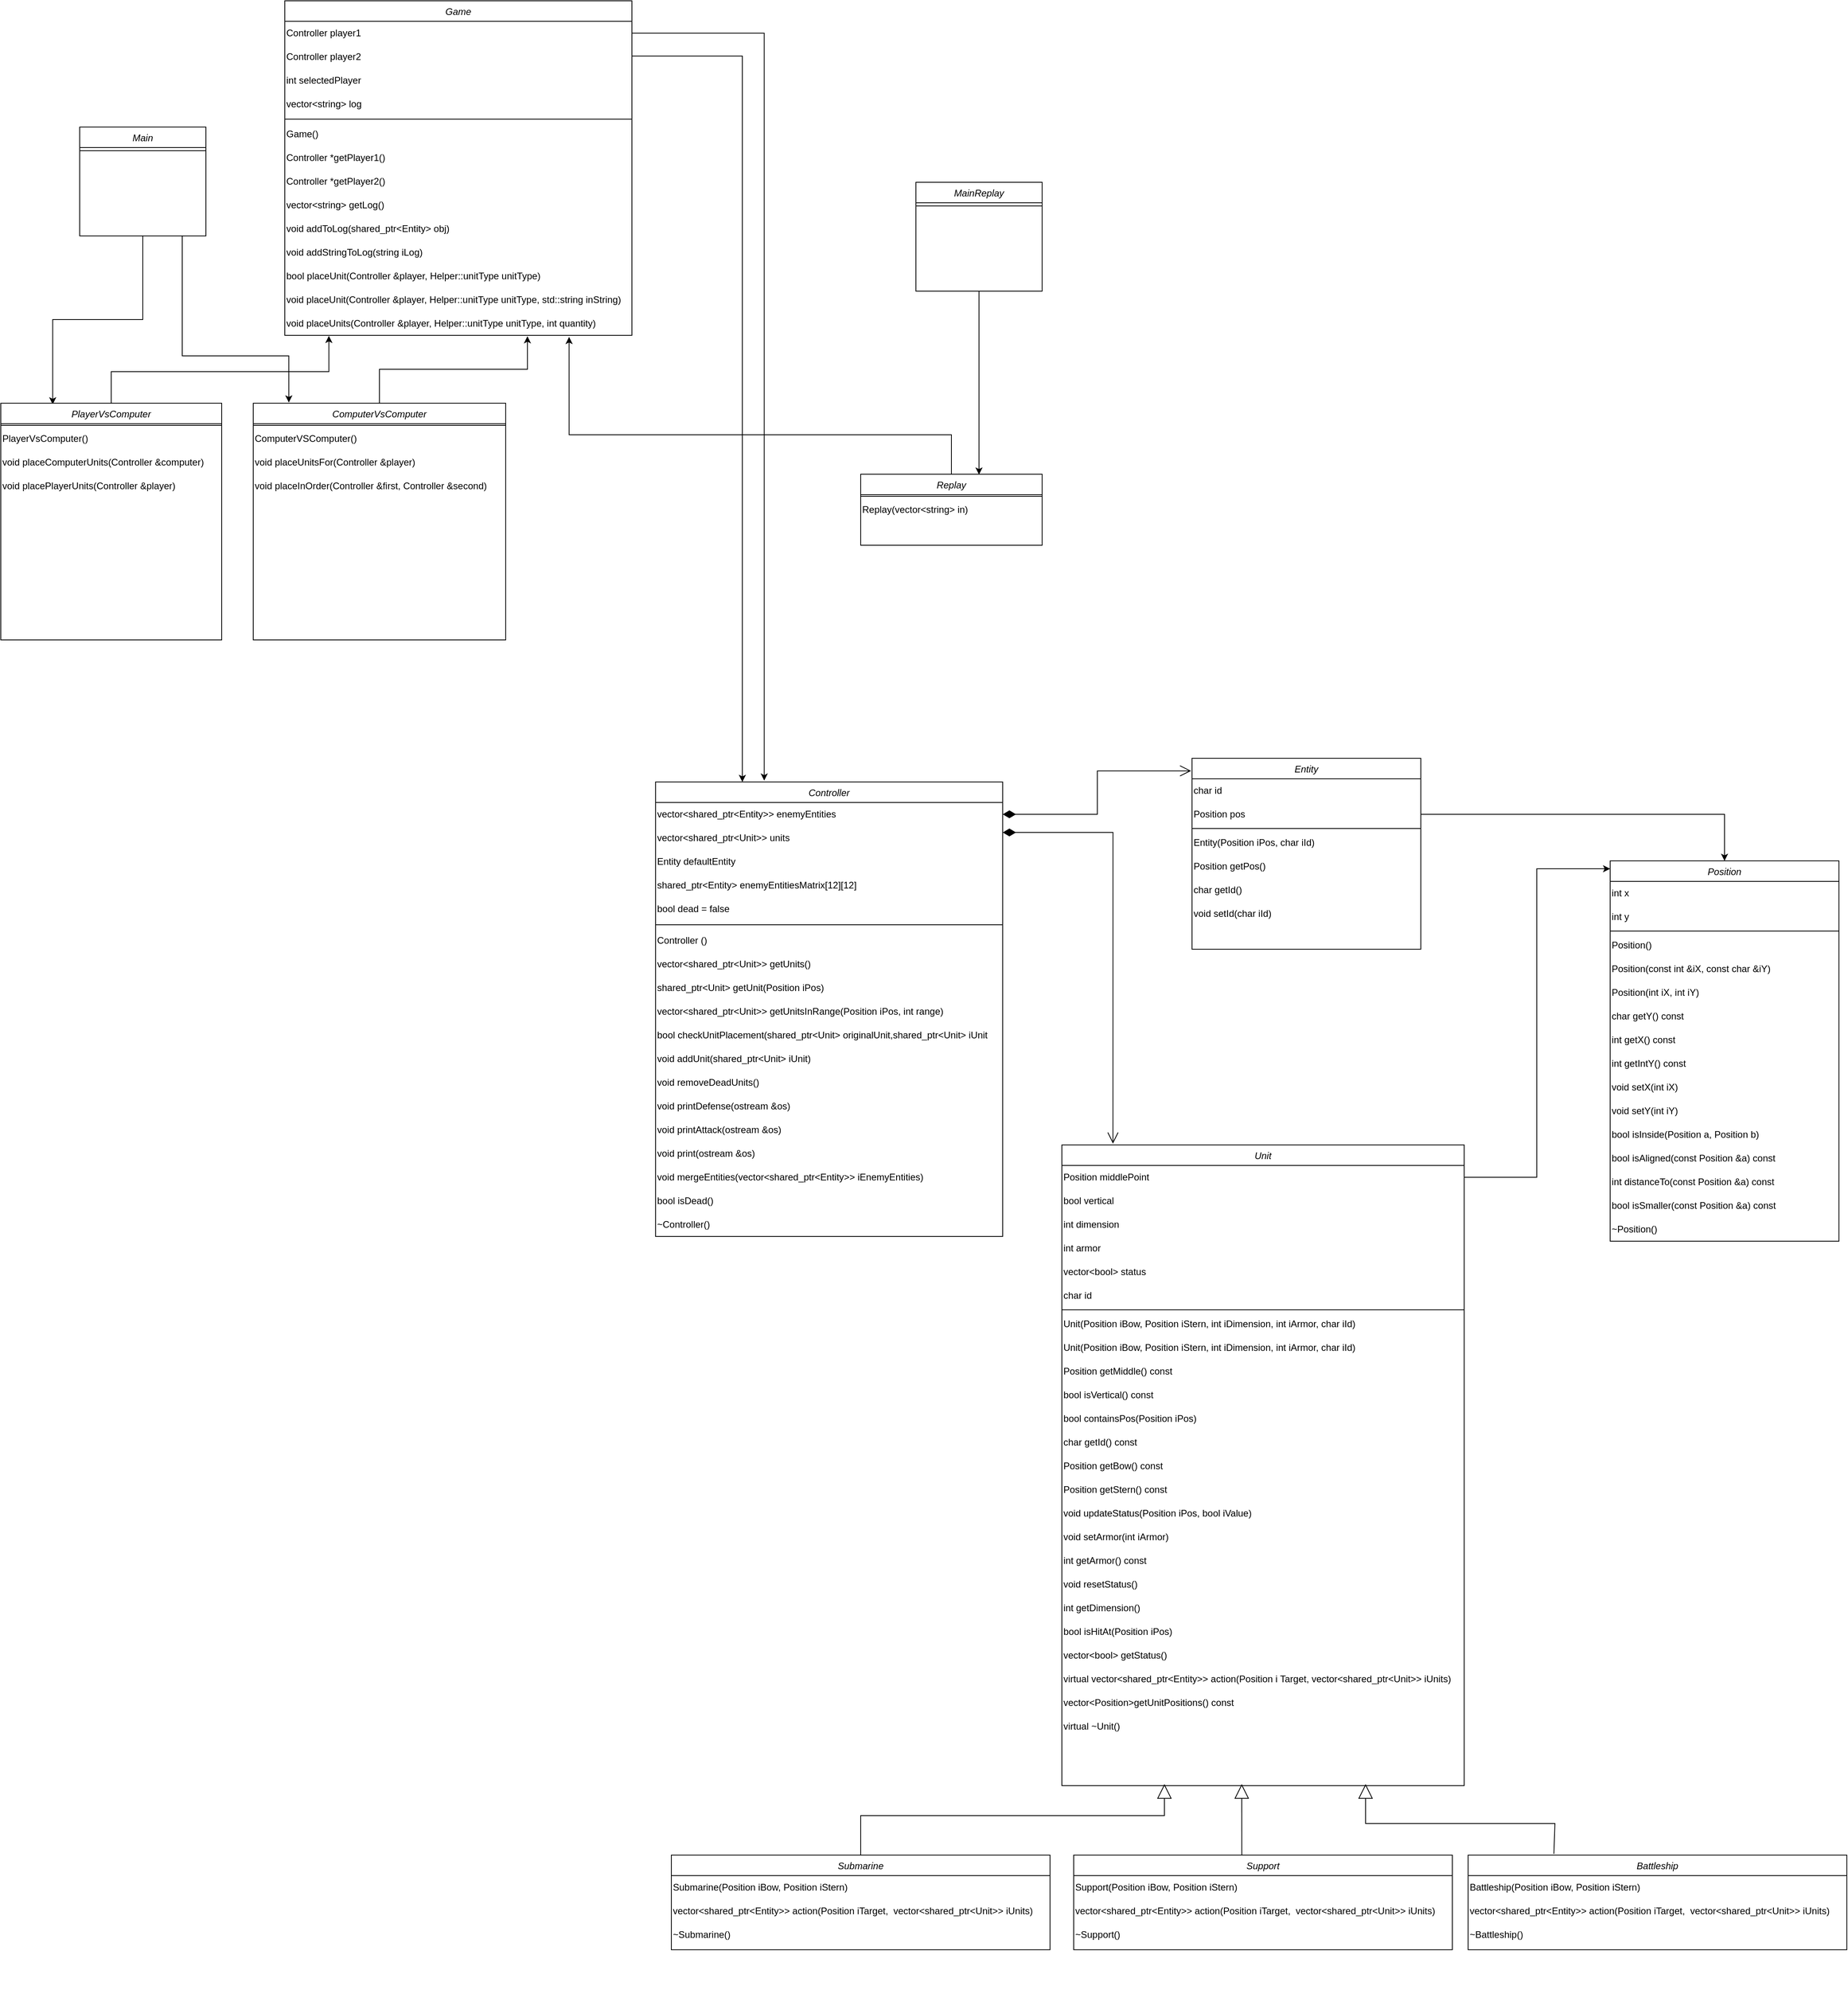 <mxfile version="20.8.5" type="device"><diagram id="C5RBs43oDa-KdzZeNtuy" name="Page-1"><mxGraphModel dx="3505" dy="2038" grid="1" gridSize="10" guides="1" tooltips="1" connect="1" arrows="1" fold="1" page="1" pageScale="1" pageWidth="827" pageHeight="1169" math="0" shadow="0"><root><mxCell id="WIyWlLk6GJQsqaUBKTNV-0"/><mxCell id="WIyWlLk6GJQsqaUBKTNV-1" parent="WIyWlLk6GJQsqaUBKTNV-0"/><mxCell id="z_bq6w_b3zSFb0r0vraA-20" style="edgeStyle=orthogonalEdgeStyle;rounded=0;orthogonalLoop=1;jettySize=auto;html=1;entryX=0.235;entryY=0.005;entryDx=0;entryDy=0;entryPerimeter=0;" edge="1" parent="WIyWlLk6GJQsqaUBKTNV-1" source="zkfFHV4jXpPFQw0GAbJ--0" target="rDjXZkEFEKfx2-Y-VsFt-1"><mxGeometry relative="1" as="geometry"/></mxCell><mxCell id="z_bq6w_b3zSFb0r0vraA-21" style="edgeStyle=orthogonalEdgeStyle;rounded=0;orthogonalLoop=1;jettySize=auto;html=1;entryX=0.141;entryY=-0.003;entryDx=0;entryDy=0;entryPerimeter=0;" edge="1" parent="WIyWlLk6GJQsqaUBKTNV-1" source="zkfFHV4jXpPFQw0GAbJ--0" target="rDjXZkEFEKfx2-Y-VsFt-4"><mxGeometry relative="1" as="geometry"><Array as="points"><mxPoint x="-700" y="60"/><mxPoint x="-565" y="60"/></Array></mxGeometry></mxCell><mxCell id="zkfFHV4jXpPFQw0GAbJ--0" value="Main" style="swimlane;fontStyle=2;align=center;verticalAlign=top;childLayout=stackLayout;horizontal=1;startSize=26;horizontalStack=0;resizeParent=1;resizeLast=0;collapsible=1;marginBottom=0;rounded=0;shadow=0;strokeWidth=1;" parent="WIyWlLk6GJQsqaUBKTNV-1" vertex="1"><mxGeometry x="-830" y="-230" width="160" height="138" as="geometry"><mxRectangle x="230" y="140" width="160" height="26" as="alternateBounds"/></mxGeometry></mxCell><mxCell id="zkfFHV4jXpPFQw0GAbJ--4" value="" style="line;html=1;strokeWidth=1;align=left;verticalAlign=middle;spacingTop=-1;spacingLeft=3;spacingRight=3;rotatable=0;labelPosition=right;points=[];portConstraint=eastwest;" parent="zkfFHV4jXpPFQw0GAbJ--0" vertex="1"><mxGeometry y="26" width="160" height="8" as="geometry"/></mxCell><mxCell id="z_bq6w_b3zSFb0r0vraA-19" style="edgeStyle=orthogonalEdgeStyle;rounded=0;orthogonalLoop=1;jettySize=auto;html=1;entryX=0.127;entryY=1.022;entryDx=0;entryDy=0;entryPerimeter=0;" edge="1" parent="WIyWlLk6GJQsqaUBKTNV-1" source="rDjXZkEFEKfx2-Y-VsFt-1" target="z_bq6w_b3zSFb0r0vraA-14"><mxGeometry relative="1" as="geometry"><Array as="points"><mxPoint x="-790" y="80"/><mxPoint x="-514" y="80"/></Array></mxGeometry></mxCell><mxCell id="rDjXZkEFEKfx2-Y-VsFt-1" value="PlayerVsComputer" style="swimlane;fontStyle=2;align=center;verticalAlign=top;childLayout=stackLayout;horizontal=1;startSize=26;horizontalStack=0;resizeParent=1;resizeLast=0;collapsible=1;marginBottom=0;rounded=0;shadow=0;strokeWidth=1;" parent="WIyWlLk6GJQsqaUBKTNV-1" vertex="1"><mxGeometry x="-930" y="120" width="280" height="300" as="geometry"><mxRectangle x="230" y="140" width="160" height="26" as="alternateBounds"/></mxGeometry></mxCell><mxCell id="rDjXZkEFEKfx2-Y-VsFt-2" value="" style="line;html=1;strokeWidth=1;align=left;verticalAlign=middle;spacingTop=-1;spacingLeft=3;spacingRight=3;rotatable=0;labelPosition=right;points=[];portConstraint=eastwest;" parent="rDjXZkEFEKfx2-Y-VsFt-1" vertex="1"><mxGeometry y="26" width="280" height="4" as="geometry"/></mxCell><mxCell id="TVX4Oz9y-UDK_gbs2O9g-29" value="PlayerVsComputer()" style="text;html=1;align=left;verticalAlign=middle;resizable=0;points=[];autosize=1;strokeColor=none;fillColor=none;" parent="rDjXZkEFEKfx2-Y-VsFt-1" vertex="1"><mxGeometry y="30" width="280" height="30" as="geometry"/></mxCell><mxCell id="z_bq6w_b3zSFb0r0vraA-15" value="void placeComputerUnits(Controller &amp;amp;computer)" style="text;html=1;align=left;verticalAlign=middle;resizable=0;points=[];autosize=1;strokeColor=none;fillColor=none;" vertex="1" parent="rDjXZkEFEKfx2-Y-VsFt-1"><mxGeometry y="60" width="280" height="30" as="geometry"/></mxCell><mxCell id="z_bq6w_b3zSFb0r0vraA-16" value=" void placePlayerUnits(Controller &amp;amp;player)" style="text;html=1;align=left;verticalAlign=middle;resizable=0;points=[];autosize=1;strokeColor=none;fillColor=none;" vertex="1" parent="rDjXZkEFEKfx2-Y-VsFt-1"><mxGeometry y="90" width="280" height="30" as="geometry"/></mxCell><mxCell id="z_bq6w_b3zSFb0r0vraA-18" style="edgeStyle=orthogonalEdgeStyle;rounded=0;orthogonalLoop=1;jettySize=auto;html=1;entryX=0.699;entryY=1.037;entryDx=0;entryDy=0;entryPerimeter=0;" edge="1" parent="WIyWlLk6GJQsqaUBKTNV-1" source="rDjXZkEFEKfx2-Y-VsFt-4" target="z_bq6w_b3zSFb0r0vraA-14"><mxGeometry relative="1" as="geometry"/></mxCell><mxCell id="rDjXZkEFEKfx2-Y-VsFt-4" value="ComputerVsComputer" style="swimlane;fontStyle=2;align=center;verticalAlign=top;childLayout=stackLayout;horizontal=1;startSize=26;horizontalStack=0;resizeParent=1;resizeLast=0;collapsible=1;marginBottom=0;rounded=0;shadow=0;strokeWidth=1;" parent="WIyWlLk6GJQsqaUBKTNV-1" vertex="1"><mxGeometry x="-610" y="120" width="320" height="300" as="geometry"><mxRectangle x="230" y="140" width="160" height="26" as="alternateBounds"/></mxGeometry></mxCell><mxCell id="rDjXZkEFEKfx2-Y-VsFt-6" value="" style="line;html=1;strokeWidth=1;align=left;verticalAlign=middle;spacingTop=-1;spacingLeft=3;spacingRight=3;rotatable=0;labelPosition=right;points=[];portConstraint=eastwest;" parent="rDjXZkEFEKfx2-Y-VsFt-4" vertex="1"><mxGeometry y="26" width="320" height="4" as="geometry"/></mxCell><mxCell id="TVX4Oz9y-UDK_gbs2O9g-37" value="ComputerVSComputer()" style="text;html=1;align=left;verticalAlign=middle;resizable=0;points=[];autosize=1;strokeColor=none;fillColor=none;" parent="rDjXZkEFEKfx2-Y-VsFt-4" vertex="1"><mxGeometry y="30" width="320" height="30" as="geometry"/></mxCell><mxCell id="TVX4Oz9y-UDK_gbs2O9g-41" value="void placeUnitsFor(Controller &amp;amp;player)" style="text;html=1;align=left;verticalAlign=middle;resizable=0;points=[];autosize=1;strokeColor=none;fillColor=none;" parent="rDjXZkEFEKfx2-Y-VsFt-4" vertex="1"><mxGeometry y="60" width="320" height="30" as="geometry"/></mxCell><mxCell id="TVX4Oz9y-UDK_gbs2O9g-42" value="void placeInOrder(Controller &amp;amp;first, Controller &amp;amp;second)" style="text;html=1;align=left;verticalAlign=middle;resizable=0;points=[];autosize=1;strokeColor=none;fillColor=none;" parent="rDjXZkEFEKfx2-Y-VsFt-4" vertex="1"><mxGeometry y="90" width="320" height="30" as="geometry"/></mxCell><mxCell id="rDjXZkEFEKfx2-Y-VsFt-8" value="Controller" style="swimlane;fontStyle=2;align=center;verticalAlign=top;childLayout=stackLayout;horizontal=1;startSize=26;horizontalStack=0;resizeParent=1;resizeLast=0;collapsible=1;marginBottom=0;rounded=0;shadow=0;strokeWidth=1;" parent="WIyWlLk6GJQsqaUBKTNV-1" vertex="1"><mxGeometry x="-100" y="600" width="440" height="576" as="geometry"><mxRectangle x="230" y="140" width="160" height="26" as="alternateBounds"/></mxGeometry></mxCell><mxCell id="rDjXZkEFEKfx2-Y-VsFt-9" value="vector&amp;lt;shared_ptr&amp;lt;Entity&amp;gt;&amp;gt; enemyEntities" style="text;html=1;align=left;verticalAlign=middle;resizable=0;points=[];autosize=1;strokeColor=none;fillColor=none;" parent="rDjXZkEFEKfx2-Y-VsFt-8" vertex="1"><mxGeometry y="26" width="440" height="30" as="geometry"/></mxCell><mxCell id="rDjXZkEFEKfx2-Y-VsFt-13" value="vector&amp;lt;shared_ptr&amp;lt;Unit&amp;gt;&amp;gt; units " style="text;html=1;align=left;verticalAlign=middle;resizable=0;points=[];autosize=1;strokeColor=none;fillColor=none;" parent="rDjXZkEFEKfx2-Y-VsFt-8" vertex="1"><mxGeometry y="56" width="440" height="30" as="geometry"/></mxCell><mxCell id="TVX4Oz9y-UDK_gbs2O9g-12" value="Entity defaultEntity" style="text;html=1;align=left;verticalAlign=middle;resizable=0;points=[];autosize=1;strokeColor=none;fillColor=none;" parent="rDjXZkEFEKfx2-Y-VsFt-8" vertex="1"><mxGeometry y="86" width="440" height="30" as="geometry"/></mxCell><mxCell id="TVX4Oz9y-UDK_gbs2O9g-13" value="shared_ptr&amp;lt;Entity&amp;gt; enemyEntitiesMatrix[12][12]" style="text;html=1;align=left;verticalAlign=middle;resizable=0;points=[];autosize=1;strokeColor=none;fillColor=none;" parent="rDjXZkEFEKfx2-Y-VsFt-8" vertex="1"><mxGeometry y="116" width="440" height="30" as="geometry"/></mxCell><mxCell id="TVX4Oz9y-UDK_gbs2O9g-14" value="bool dead = false" style="text;html=1;align=left;verticalAlign=middle;resizable=0;points=[];autosize=1;strokeColor=none;fillColor=none;" parent="rDjXZkEFEKfx2-Y-VsFt-8" vertex="1"><mxGeometry y="146" width="440" height="30" as="geometry"/></mxCell><mxCell id="rDjXZkEFEKfx2-Y-VsFt-10" value="" style="line;html=1;strokeWidth=1;align=left;verticalAlign=middle;spacingTop=-1;spacingLeft=3;spacingRight=3;rotatable=0;labelPosition=right;points=[];portConstraint=eastwest;" parent="rDjXZkEFEKfx2-Y-VsFt-8" vertex="1"><mxGeometry y="176" width="440" height="10" as="geometry"/></mxCell><mxCell id="rDjXZkEFEKfx2-Y-VsFt-26" value="Controller ()" style="text;html=1;align=left;verticalAlign=middle;resizable=0;points=[];autosize=1;strokeColor=none;fillColor=none;" parent="rDjXZkEFEKfx2-Y-VsFt-8" vertex="1"><mxGeometry y="186" width="440" height="30" as="geometry"/></mxCell><mxCell id="rDjXZkEFEKfx2-Y-VsFt-28" value="vector&amp;lt;shared_ptr&amp;lt;Unit&amp;gt;&amp;gt; getUnits()" style="text;html=1;align=left;verticalAlign=middle;resizable=0;points=[];autosize=1;strokeColor=none;fillColor=none;" parent="rDjXZkEFEKfx2-Y-VsFt-8" vertex="1"><mxGeometry y="216" width="440" height="30" as="geometry"/></mxCell><mxCell id="rDjXZkEFEKfx2-Y-VsFt-29" value="shared_ptr&amp;lt;Unit&amp;gt; getUnit(Position iPos)" style="text;html=1;align=left;verticalAlign=middle;resizable=0;points=[];autosize=1;strokeColor=none;fillColor=none;" parent="rDjXZkEFEKfx2-Y-VsFt-8" vertex="1"><mxGeometry y="246" width="440" height="30" as="geometry"/></mxCell><mxCell id="rDjXZkEFEKfx2-Y-VsFt-30" value="vector&amp;lt;shared_ptr&amp;lt;Unit&amp;gt;&amp;gt; getUnitsInRange(Position iPos, int range)" style="text;html=1;align=left;verticalAlign=middle;resizable=0;points=[];autosize=1;strokeColor=none;fillColor=none;" parent="rDjXZkEFEKfx2-Y-VsFt-8" vertex="1"><mxGeometry y="276" width="440" height="30" as="geometry"/></mxCell><mxCell id="TVX4Oz9y-UDK_gbs2O9g-15" value="bool checkUnitPlacement(shared_ptr&amp;lt;Unit&amp;gt; originalUnit,shared_ptr&amp;lt;Unit&amp;gt; iUnit" style="text;html=1;align=left;verticalAlign=middle;resizable=0;points=[];autosize=1;strokeColor=none;fillColor=none;" parent="rDjXZkEFEKfx2-Y-VsFt-8" vertex="1"><mxGeometry y="306" width="440" height="30" as="geometry"/></mxCell><mxCell id="rDjXZkEFEKfx2-Y-VsFt-31" value="void addUnit(shared_ptr&amp;lt;Unit&amp;gt; iUnit)" style="text;html=1;align=left;verticalAlign=middle;resizable=0;points=[];autosize=1;strokeColor=none;fillColor=none;" parent="rDjXZkEFEKfx2-Y-VsFt-8" vertex="1"><mxGeometry y="336" width="440" height="30" as="geometry"/></mxCell><mxCell id="rDjXZkEFEKfx2-Y-VsFt-27" value="void removeDeadUnits()" style="text;html=1;align=left;verticalAlign=middle;resizable=0;points=[];autosize=1;strokeColor=none;fillColor=none;" parent="rDjXZkEFEKfx2-Y-VsFt-8" vertex="1"><mxGeometry y="366" width="440" height="30" as="geometry"/></mxCell><mxCell id="TVX4Oz9y-UDK_gbs2O9g-17" value="void printDefense(ostream &amp;amp;os)" style="text;html=1;align=left;verticalAlign=middle;resizable=0;points=[];autosize=1;strokeColor=none;fillColor=none;" parent="rDjXZkEFEKfx2-Y-VsFt-8" vertex="1"><mxGeometry y="396" width="440" height="30" as="geometry"/></mxCell><mxCell id="TVX4Oz9y-UDK_gbs2O9g-18" value="void printAttack(ostream &amp;amp;os)" style="text;html=1;align=left;verticalAlign=middle;resizable=0;points=[];autosize=1;strokeColor=none;fillColor=none;" parent="rDjXZkEFEKfx2-Y-VsFt-8" vertex="1"><mxGeometry y="426" width="440" height="30" as="geometry"/></mxCell><mxCell id="TVX4Oz9y-UDK_gbs2O9g-19" value="&lt;div&gt;void print(ostream &amp;amp;os)&lt;/div&gt;" style="text;html=1;align=left;verticalAlign=middle;resizable=0;points=[];autosize=1;strokeColor=none;fillColor=none;" parent="rDjXZkEFEKfx2-Y-VsFt-8" vertex="1"><mxGeometry y="456" width="440" height="30" as="geometry"/></mxCell><mxCell id="TVX4Oz9y-UDK_gbs2O9g-20" value="void mergeEntities(vector&amp;lt;shared_ptr&amp;lt;Entity&amp;gt;&amp;gt; iEnemyEntities)" style="text;html=1;align=left;verticalAlign=middle;resizable=0;points=[];autosize=1;strokeColor=none;fillColor=none;" parent="rDjXZkEFEKfx2-Y-VsFt-8" vertex="1"><mxGeometry y="486" width="440" height="30" as="geometry"/></mxCell><mxCell id="TVX4Oz9y-UDK_gbs2O9g-21" value="bool isDead()" style="text;html=1;align=left;verticalAlign=middle;resizable=0;points=[];autosize=1;strokeColor=none;fillColor=none;" parent="rDjXZkEFEKfx2-Y-VsFt-8" vertex="1"><mxGeometry y="516" width="440" height="30" as="geometry"/></mxCell><mxCell id="jELDrDaK_iB4MSTsJvX1-37" value="&lt;div align=&quot;left&quot;&gt;~Controller()&lt;/div&gt;" style="text;html=1;align=left;verticalAlign=middle;resizable=0;points=[];autosize=1;strokeColor=none;fillColor=none;" parent="rDjXZkEFEKfx2-Y-VsFt-8" vertex="1"><mxGeometry y="546" width="440" height="30" as="geometry"/></mxCell><mxCell id="rDjXZkEFEKfx2-Y-VsFt-33" value="Unit" style="swimlane;fontStyle=2;align=center;verticalAlign=top;childLayout=stackLayout;horizontal=1;startSize=26;horizontalStack=0;resizeParent=1;resizeLast=0;collapsible=1;marginBottom=0;rounded=0;shadow=0;strokeWidth=1;" parent="WIyWlLk6GJQsqaUBKTNV-1" vertex="1"><mxGeometry x="415" y="1060" width="510" height="812" as="geometry"><mxRectangle x="230" y="140" width="160" height="26" as="alternateBounds"/></mxGeometry></mxCell><mxCell id="rDjXZkEFEKfx2-Y-VsFt-34" value="Position middlePoint" style="text;html=1;align=left;verticalAlign=middle;resizable=0;points=[];autosize=1;strokeColor=none;fillColor=none;" parent="rDjXZkEFEKfx2-Y-VsFt-33" vertex="1"><mxGeometry y="26" width="510" height="30" as="geometry"/></mxCell><mxCell id="rDjXZkEFEKfx2-Y-VsFt-35" value="bool vertical" style="text;html=1;align=left;verticalAlign=middle;resizable=0;points=[];autosize=1;strokeColor=none;fillColor=none;" parent="rDjXZkEFEKfx2-Y-VsFt-33" vertex="1"><mxGeometry y="56" width="510" height="30" as="geometry"/></mxCell><mxCell id="rDjXZkEFEKfx2-Y-VsFt-36" value="int dimension" style="text;html=1;align=left;verticalAlign=middle;resizable=0;points=[];autosize=1;strokeColor=none;fillColor=none;" parent="rDjXZkEFEKfx2-Y-VsFt-33" vertex="1"><mxGeometry y="86" width="510" height="30" as="geometry"/></mxCell><mxCell id="rDjXZkEFEKfx2-Y-VsFt-44" value="int armor" style="text;html=1;align=left;verticalAlign=middle;resizable=0;points=[];autosize=1;strokeColor=none;fillColor=none;" parent="rDjXZkEFEKfx2-Y-VsFt-33" vertex="1"><mxGeometry y="116" width="510" height="30" as="geometry"/></mxCell><mxCell id="rDjXZkEFEKfx2-Y-VsFt-45" value="vector&amp;lt;bool&amp;gt; status" style="text;html=1;align=left;verticalAlign=middle;resizable=0;points=[];autosize=1;strokeColor=none;fillColor=none;" parent="rDjXZkEFEKfx2-Y-VsFt-33" vertex="1"><mxGeometry y="146" width="510" height="30" as="geometry"/></mxCell><mxCell id="rDjXZkEFEKfx2-Y-VsFt-46" value="char id" style="text;html=1;align=left;verticalAlign=middle;resizable=0;points=[];autosize=1;strokeColor=none;fillColor=none;" parent="rDjXZkEFEKfx2-Y-VsFt-33" vertex="1"><mxGeometry y="176" width="510" height="30" as="geometry"/></mxCell><mxCell id="rDjXZkEFEKfx2-Y-VsFt-37" value="" style="line;html=1;strokeWidth=1;align=left;verticalAlign=middle;spacingTop=-1;spacingLeft=3;spacingRight=3;rotatable=0;labelPosition=right;points=[];portConstraint=eastwest;" parent="rDjXZkEFEKfx2-Y-VsFt-33" vertex="1"><mxGeometry y="206" width="510" height="6" as="geometry"/></mxCell><mxCell id="rDjXZkEFEKfx2-Y-VsFt-38" value="Unit(Position iBow, Position iStern, int iDimension, int iArmor, char iId)" style="text;html=1;align=left;verticalAlign=middle;resizable=0;points=[];autosize=1;strokeColor=none;fillColor=none;" parent="rDjXZkEFEKfx2-Y-VsFt-33" vertex="1"><mxGeometry y="212" width="510" height="30" as="geometry"/></mxCell><mxCell id="TVX4Oz9y-UDK_gbs2O9g-0" value="Unit(Position iBow, Position iStern, int iDimension, int iArmor, char iId)" style="text;html=1;align=left;verticalAlign=middle;resizable=0;points=[];autosize=1;strokeColor=none;fillColor=none;" parent="rDjXZkEFEKfx2-Y-VsFt-33" vertex="1"><mxGeometry y="242" width="510" height="30" as="geometry"/></mxCell><mxCell id="rDjXZkEFEKfx2-Y-VsFt-39" value="Position getMiddle() const" style="text;html=1;align=left;verticalAlign=middle;resizable=0;points=[];autosize=1;strokeColor=none;fillColor=none;" parent="rDjXZkEFEKfx2-Y-VsFt-33" vertex="1"><mxGeometry y="272" width="510" height="30" as="geometry"/></mxCell><mxCell id="rDjXZkEFEKfx2-Y-VsFt-43" value="&lt;div&gt;bool isVertical() const&lt;/div&gt;" style="text;html=1;align=left;verticalAlign=middle;resizable=0;points=[];autosize=1;strokeColor=none;fillColor=none;" parent="rDjXZkEFEKfx2-Y-VsFt-33" vertex="1"><mxGeometry y="302" width="510" height="30" as="geometry"/></mxCell><mxCell id="TVX4Oz9y-UDK_gbs2O9g-1" value="bool containsPos(Position iPos)" style="text;html=1;align=left;verticalAlign=middle;resizable=0;points=[];autosize=1;strokeColor=none;fillColor=none;" parent="rDjXZkEFEKfx2-Y-VsFt-33" vertex="1"><mxGeometry y="332" width="510" height="30" as="geometry"/></mxCell><mxCell id="rDjXZkEFEKfx2-Y-VsFt-41" value="&lt;div&gt;char getId() const&lt;/div&gt;" style="text;html=1;align=left;verticalAlign=middle;resizable=0;points=[];autosize=1;strokeColor=none;fillColor=none;" parent="rDjXZkEFEKfx2-Y-VsFt-33" vertex="1"><mxGeometry y="362" width="510" height="30" as="geometry"/></mxCell><mxCell id="jELDrDaK_iB4MSTsJvX1-11" value="Position getBow() const" style="text;html=1;align=left;verticalAlign=middle;resizable=0;points=[];autosize=1;strokeColor=none;fillColor=none;" parent="rDjXZkEFEKfx2-Y-VsFt-33" vertex="1"><mxGeometry y="392" width="510" height="30" as="geometry"/></mxCell><mxCell id="jELDrDaK_iB4MSTsJvX1-12" value="&lt;div align=&quot;left&quot;&gt;Position getStern() const&lt;br&gt;&lt;/div&gt;" style="text;html=1;align=left;verticalAlign=middle;resizable=0;points=[];autosize=1;strokeColor=none;fillColor=none;" parent="rDjXZkEFEKfx2-Y-VsFt-33" vertex="1"><mxGeometry y="422" width="510" height="30" as="geometry"/></mxCell><mxCell id="jELDrDaK_iB4MSTsJvX1-13" value="&lt;div align=&quot;left&quot;&gt;void updateStatus(Position iPos, bool iValue)&lt;/div&gt;" style="text;html=1;align=left;verticalAlign=middle;resizable=0;points=[];autosize=1;strokeColor=none;fillColor=none;" parent="rDjXZkEFEKfx2-Y-VsFt-33" vertex="1"><mxGeometry y="452" width="510" height="30" as="geometry"/></mxCell><mxCell id="jELDrDaK_iB4MSTsJvX1-17" value="&lt;div align=&quot;left&quot;&gt;void setArmor(int iArmor)&lt;/div&gt;" style="text;html=1;align=left;verticalAlign=middle;resizable=0;points=[];autosize=1;strokeColor=none;fillColor=none;" parent="rDjXZkEFEKfx2-Y-VsFt-33" vertex="1"><mxGeometry y="482" width="510" height="30" as="geometry"/></mxCell><mxCell id="TVX4Oz9y-UDK_gbs2O9g-2" value="int getArmor() const" style="text;html=1;align=left;verticalAlign=middle;resizable=0;points=[];autosize=1;strokeColor=none;fillColor=none;" parent="rDjXZkEFEKfx2-Y-VsFt-33" vertex="1"><mxGeometry y="512" width="510" height="30" as="geometry"/></mxCell><mxCell id="jELDrDaK_iB4MSTsJvX1-14" value="&lt;div align=&quot;left&quot;&gt;void resetStatus()&lt;br&gt;&lt;/div&gt;" style="text;html=1;align=left;verticalAlign=middle;resizable=0;points=[];autosize=1;strokeColor=none;fillColor=none;" parent="rDjXZkEFEKfx2-Y-VsFt-33" vertex="1"><mxGeometry y="542" width="510" height="30" as="geometry"/></mxCell><mxCell id="jELDrDaK_iB4MSTsJvX1-15" value="&lt;div align=&quot;left&quot;&gt;int getDimension()&lt;br&gt;&lt;/div&gt;" style="text;html=1;align=left;verticalAlign=middle;resizable=0;points=[];autosize=1;strokeColor=none;fillColor=none;" parent="rDjXZkEFEKfx2-Y-VsFt-33" vertex="1"><mxGeometry y="572" width="510" height="30" as="geometry"/></mxCell><mxCell id="TVX4Oz9y-UDK_gbs2O9g-3" value="bool isHitAt(Position iPos)" style="text;html=1;align=left;verticalAlign=middle;resizable=0;points=[];autosize=1;strokeColor=none;fillColor=none;" parent="rDjXZkEFEKfx2-Y-VsFt-33" vertex="1"><mxGeometry y="602" width="510" height="30" as="geometry"/></mxCell><mxCell id="jELDrDaK_iB4MSTsJvX1-16" value="&lt;div align=&quot;left&quot;&gt;vector&amp;lt;bool&amp;gt; getStatus()&lt;/div&gt;" style="text;html=1;align=left;verticalAlign=middle;resizable=0;points=[];autosize=1;strokeColor=none;fillColor=none;" parent="rDjXZkEFEKfx2-Y-VsFt-33" vertex="1"><mxGeometry y="632" width="510" height="30" as="geometry"/></mxCell><mxCell id="rDjXZkEFEKfx2-Y-VsFt-40" value="virtual vector&amp;lt;shared_ptr&amp;lt;Entity&amp;gt;&amp;gt; action(Position i Target, vector&amp;lt;shared_ptr&amp;lt;Unit&amp;gt;&amp;gt; iUnits)" style="text;html=1;align=left;verticalAlign=middle;resizable=0;points=[];autosize=1;strokeColor=none;fillColor=none;" parent="rDjXZkEFEKfx2-Y-VsFt-33" vertex="1"><mxGeometry y="662" width="510" height="30" as="geometry"/></mxCell><mxCell id="rDjXZkEFEKfx2-Y-VsFt-42" value="vector&amp;lt;Position&amp;gt;getUnitPositions() const" style="text;html=1;align=left;verticalAlign=middle;resizable=0;points=[];autosize=1;strokeColor=none;fillColor=none;" parent="rDjXZkEFEKfx2-Y-VsFt-33" vertex="1"><mxGeometry y="692" width="510" height="30" as="geometry"/></mxCell><mxCell id="jELDrDaK_iB4MSTsJvX1-19" value="&lt;div align=&quot;left&quot;&gt;virtual ~Unit()&lt;/div&gt;" style="text;html=1;align=left;verticalAlign=middle;resizable=0;points=[];autosize=1;strokeColor=none;fillColor=none;" parent="rDjXZkEFEKfx2-Y-VsFt-33" vertex="1"><mxGeometry y="722" width="510" height="30" as="geometry"/></mxCell><mxCell id="rDjXZkEFEKfx2-Y-VsFt-47" value="Submarine" style="swimlane;fontStyle=2;align=center;verticalAlign=top;childLayout=stackLayout;horizontal=1;startSize=26;horizontalStack=0;resizeParent=1;resizeLast=0;collapsible=1;marginBottom=0;rounded=0;shadow=0;strokeWidth=1;" parent="WIyWlLk6GJQsqaUBKTNV-1" vertex="1"><mxGeometry x="-80" y="1960" width="480" height="120" as="geometry"><mxRectangle x="230" y="140" width="160" height="26" as="alternateBounds"/></mxGeometry></mxCell><mxCell id="jELDrDaK_iB4MSTsJvX1-3" value="&lt;div align=&quot;left&quot;&gt;Submarine(Position iBow, Position iStern)&lt;/div&gt;" style="text;html=1;align=left;verticalAlign=middle;resizable=0;points=[];autosize=1;strokeColor=none;fillColor=none;" parent="rDjXZkEFEKfx2-Y-VsFt-47" vertex="1"><mxGeometry y="26" width="480" height="30" as="geometry"/></mxCell><mxCell id="jELDrDaK_iB4MSTsJvX1-6" value="&lt;div align=&quot;left&quot;&gt;vector&amp;lt;shared_ptr&amp;lt;Entity&amp;gt;&amp;gt; action(Position iTarget,&amp;nbsp; vector&amp;lt;shared_ptr&amp;lt;Unit&amp;gt;&amp;gt; iUnits)&lt;/div&gt;" style="text;html=1;align=left;verticalAlign=middle;resizable=0;points=[];autosize=1;strokeColor=none;fillColor=none;" parent="rDjXZkEFEKfx2-Y-VsFt-47" vertex="1"><mxGeometry y="56" width="480" height="30" as="geometry"/></mxCell><mxCell id="jELDrDaK_iB4MSTsJvX1-10" value="&lt;div align=&quot;left&quot;&gt;~Submarine()&lt;br&gt;&lt;/div&gt;" style="text;html=1;align=left;verticalAlign=middle;resizable=0;points=[];autosize=1;strokeColor=none;fillColor=none;" parent="rDjXZkEFEKfx2-Y-VsFt-47" vertex="1"><mxGeometry y="86" width="480" height="30" as="geometry"/></mxCell><mxCell id="rDjXZkEFEKfx2-Y-VsFt-61" value="Support" style="swimlane;fontStyle=2;align=center;verticalAlign=top;childLayout=stackLayout;horizontal=1;startSize=26;horizontalStack=0;resizeParent=1;resizeLast=0;collapsible=1;marginBottom=0;rounded=0;shadow=0;strokeWidth=1;" parent="WIyWlLk6GJQsqaUBKTNV-1" vertex="1"><mxGeometry x="430" y="1960" width="480" height="120" as="geometry"><mxRectangle x="230" y="140" width="160" height="26" as="alternateBounds"/></mxGeometry></mxCell><mxCell id="jELDrDaK_iB4MSTsJvX1-2" value="Support(Position iBow, Position iStern)" style="text;html=1;align=left;verticalAlign=middle;resizable=0;points=[];autosize=1;strokeColor=none;fillColor=none;" parent="rDjXZkEFEKfx2-Y-VsFt-61" vertex="1"><mxGeometry y="26" width="480" height="30" as="geometry"/></mxCell><mxCell id="jELDrDaK_iB4MSTsJvX1-4" value="&lt;div align=&quot;left&quot;&gt;vector&amp;lt;shared_ptr&amp;lt;Entity&amp;gt;&amp;gt; action(Position iTarget,&amp;nbsp; vector&amp;lt;shared_ptr&amp;lt;Unit&amp;gt;&amp;gt; iUnits)&lt;/div&gt;" style="text;html=1;align=left;verticalAlign=middle;resizable=0;points=[];autosize=1;strokeColor=none;fillColor=none;" parent="rDjXZkEFEKfx2-Y-VsFt-61" vertex="1"><mxGeometry y="56" width="480" height="30" as="geometry"/></mxCell><mxCell id="jELDrDaK_iB4MSTsJvX1-8" value="&lt;div align=&quot;left&quot;&gt;~Support()&lt;br&gt;&lt;/div&gt;" style="text;html=1;align=left;verticalAlign=middle;resizable=0;points=[];autosize=1;strokeColor=none;fillColor=none;" parent="rDjXZkEFEKfx2-Y-VsFt-61" vertex="1"><mxGeometry y="86" width="480" height="30" as="geometry"/></mxCell><mxCell id="rDjXZkEFEKfx2-Y-VsFt-63" value="Battleship" style="swimlane;fontStyle=2;align=center;verticalAlign=top;childLayout=stackLayout;horizontal=1;startSize=26;horizontalStack=0;resizeParent=1;resizeLast=0;collapsible=1;marginBottom=0;rounded=0;shadow=0;strokeWidth=1;" parent="WIyWlLk6GJQsqaUBKTNV-1" vertex="1"><mxGeometry x="930" y="1960" width="480" height="120" as="geometry"><mxRectangle x="230" y="140" width="160" height="26" as="alternateBounds"/></mxGeometry></mxCell><mxCell id="jELDrDaK_iB4MSTsJvX1-0" value="Battleship(Position iBow, Position iStern)" style="text;html=1;align=left;verticalAlign=middle;resizable=0;points=[];autosize=1;strokeColor=none;fillColor=none;" parent="rDjXZkEFEKfx2-Y-VsFt-63" vertex="1"><mxGeometry y="26" width="480" height="30" as="geometry"/></mxCell><mxCell id="jELDrDaK_iB4MSTsJvX1-5" value="&lt;div align=&quot;left&quot;&gt;vector&amp;lt;shared_ptr&amp;lt;Entity&amp;gt;&amp;gt; action(Position iTarget,&amp;nbsp; vector&amp;lt;shared_ptr&amp;lt;Unit&amp;gt;&amp;gt; iUnits)&lt;/div&gt;" style="text;html=1;align=left;verticalAlign=middle;resizable=0;points=[];autosize=1;strokeColor=none;fillColor=none;" parent="rDjXZkEFEKfx2-Y-VsFt-63" vertex="1"><mxGeometry y="56" width="480" height="30" as="geometry"/></mxCell><mxCell id="jELDrDaK_iB4MSTsJvX1-9" value="&lt;div align=&quot;left&quot;&gt;~Battleship()&lt;br&gt;&lt;/div&gt;" style="text;html=1;align=left;verticalAlign=middle;resizable=0;points=[];autosize=1;strokeColor=none;fillColor=none;" parent="rDjXZkEFEKfx2-Y-VsFt-63" vertex="1"><mxGeometry y="86" width="480" height="30" as="geometry"/></mxCell><mxCell id="rDjXZkEFEKfx2-Y-VsFt-65" value="" style="endArrow=block;endSize=16;endFill=0;html=1;rounded=0;exitX=0.5;exitY=0;exitDx=0;exitDy=0;" parent="WIyWlLk6GJQsqaUBKTNV-1" source="rDjXZkEFEKfx2-Y-VsFt-47" edge="1"><mxGeometry x="-0.125" y="10" width="160" relative="1" as="geometry"><mxPoint x="390" y="1600" as="sourcePoint"/><mxPoint x="545" y="1870" as="targetPoint"/><Array as="points"><mxPoint x="160" y="1910"/><mxPoint x="545" y="1910"/></Array><mxPoint as="offset"/></mxGeometry></mxCell><mxCell id="rDjXZkEFEKfx2-Y-VsFt-67" value="&amp;nbsp;" style="endArrow=block;endSize=16;endFill=0;html=1;rounded=0;exitX=0.405;exitY=-0.013;exitDx=0;exitDy=0;exitPerimeter=0;" parent="WIyWlLk6GJQsqaUBKTNV-1" edge="1"><mxGeometry x="-0.125" y="10" width="160" relative="1" as="geometry"><mxPoint x="1038.7" y="1958.44" as="sourcePoint"/><mxPoint x="800" y="1870" as="targetPoint"/><Array as="points"><mxPoint x="1040" y="1920"/><mxPoint x="800" y="1920"/></Array><mxPoint as="offset"/></mxGeometry></mxCell><mxCell id="rDjXZkEFEKfx2-Y-VsFt-68" value="" style="endArrow=open;html=1;endSize=12;startArrow=diamondThin;startSize=14;startFill=1;edgeStyle=orthogonalEdgeStyle;align=left;verticalAlign=bottom;rounded=0;entryX=0.127;entryY=-0.002;entryDx=0;entryDy=0;entryPerimeter=0;" parent="WIyWlLk6GJQsqaUBKTNV-1" source="rDjXZkEFEKfx2-Y-VsFt-13" target="rDjXZkEFEKfx2-Y-VsFt-33" edge="1"><mxGeometry x="-0.863" y="15" relative="1" as="geometry"><mxPoint x="280" y="560" as="sourcePoint"/><mxPoint x="480" y="1050" as="targetPoint"/><mxPoint as="offset"/><Array as="points"><mxPoint x="480" y="664"/></Array></mxGeometry></mxCell><mxCell id="rDjXZkEFEKfx2-Y-VsFt-66" value="" style="endArrow=block;endSize=16;endFill=0;html=1;rounded=0;exitX=0.444;exitY=0.004;exitDx=0;exitDy=0;exitPerimeter=0;" parent="WIyWlLk6GJQsqaUBKTNV-1" source="rDjXZkEFEKfx2-Y-VsFt-61" edge="1"><mxGeometry x="-0.125" y="10" width="160" relative="1" as="geometry"><mxPoint x="560" y="1600" as="sourcePoint"/><mxPoint x="643" y="1870" as="targetPoint"/><Array as="points"/><mxPoint as="offset"/></mxGeometry></mxCell><mxCell id="rDjXZkEFEKfx2-Y-VsFt-69" value="Position" style="swimlane;fontStyle=2;align=center;verticalAlign=top;childLayout=stackLayout;horizontal=1;startSize=26;horizontalStack=0;resizeParent=1;resizeLast=0;collapsible=1;marginBottom=0;rounded=0;shadow=0;strokeWidth=1;" parent="WIyWlLk6GJQsqaUBKTNV-1" vertex="1"><mxGeometry x="1110" y="700" width="290" height="482" as="geometry"><mxRectangle x="230" y="140" width="160" height="26" as="alternateBounds"/></mxGeometry></mxCell><mxCell id="rDjXZkEFEKfx2-Y-VsFt-70" value="int x" style="text;html=1;align=left;verticalAlign=middle;resizable=0;points=[];autosize=1;strokeColor=none;fillColor=none;" parent="rDjXZkEFEKfx2-Y-VsFt-69" vertex="1"><mxGeometry y="26" width="290" height="30" as="geometry"/></mxCell><mxCell id="rDjXZkEFEKfx2-Y-VsFt-71" value="int y" style="text;html=1;align=left;verticalAlign=middle;resizable=0;points=[];autosize=1;strokeColor=none;fillColor=none;" parent="rDjXZkEFEKfx2-Y-VsFt-69" vertex="1"><mxGeometry y="56" width="290" height="30" as="geometry"/></mxCell><mxCell id="rDjXZkEFEKfx2-Y-VsFt-76" value="" style="line;html=1;strokeWidth=1;align=left;verticalAlign=middle;spacingTop=-1;spacingLeft=3;spacingRight=3;rotatable=0;labelPosition=right;points=[];portConstraint=eastwest;" parent="rDjXZkEFEKfx2-Y-VsFt-69" vertex="1"><mxGeometry y="86" width="290" height="6" as="geometry"/></mxCell><mxCell id="rDjXZkEFEKfx2-Y-VsFt-77" value="Position()" style="text;html=1;align=left;verticalAlign=middle;resizable=0;points=[];autosize=1;strokeColor=none;fillColor=none;" parent="rDjXZkEFEKfx2-Y-VsFt-69" vertex="1"><mxGeometry y="92" width="290" height="30" as="geometry"/></mxCell><mxCell id="rDjXZkEFEKfx2-Y-VsFt-78" value="Position(const int &amp;amp;iX, const char &amp;amp;iY)" style="text;html=1;align=left;verticalAlign=middle;resizable=0;points=[];autosize=1;strokeColor=none;fillColor=none;" parent="rDjXZkEFEKfx2-Y-VsFt-69" vertex="1"><mxGeometry y="122" width="290" height="30" as="geometry"/></mxCell><mxCell id="jELDrDaK_iB4MSTsJvX1-31" value="&lt;div align=&quot;left&quot;&gt;Position(int iX, int iY)&lt;/div&gt;" style="text;html=1;align=left;verticalAlign=middle;resizable=0;points=[];autosize=1;strokeColor=none;fillColor=none;" parent="rDjXZkEFEKfx2-Y-VsFt-69" vertex="1"><mxGeometry y="152" width="290" height="30" as="geometry"/></mxCell><mxCell id="jELDrDaK_iB4MSTsJvX1-32" value="&lt;div align=&quot;left&quot;&gt;char getY() const&lt;br&gt;&lt;/div&gt;" style="text;html=1;align=left;verticalAlign=middle;resizable=0;points=[];autosize=1;strokeColor=none;fillColor=none;" parent="rDjXZkEFEKfx2-Y-VsFt-69" vertex="1"><mxGeometry y="182" width="290" height="30" as="geometry"/></mxCell><mxCell id="jELDrDaK_iB4MSTsJvX1-33" value="&lt;div align=&quot;left&quot;&gt;int getX() const&lt;br&gt;&lt;/div&gt;" style="text;html=1;align=left;verticalAlign=middle;resizable=0;points=[];autosize=1;strokeColor=none;fillColor=none;" parent="rDjXZkEFEKfx2-Y-VsFt-69" vertex="1"><mxGeometry y="212" width="290" height="30" as="geometry"/></mxCell><mxCell id="jELDrDaK_iB4MSTsJvX1-34" value="&lt;div align=&quot;left&quot;&gt;int getIntY() const&lt;/div&gt;" style="text;html=1;align=left;verticalAlign=middle;resizable=0;points=[];autosize=1;strokeColor=none;fillColor=none;" parent="rDjXZkEFEKfx2-Y-VsFt-69" vertex="1"><mxGeometry y="242" width="290" height="30" as="geometry"/></mxCell><mxCell id="TVX4Oz9y-UDK_gbs2O9g-5" value="void setX(int iX)" style="text;html=1;align=left;verticalAlign=middle;resizable=0;points=[];autosize=1;strokeColor=none;fillColor=none;" parent="rDjXZkEFEKfx2-Y-VsFt-69" vertex="1"><mxGeometry y="272" width="290" height="30" as="geometry"/></mxCell><mxCell id="TVX4Oz9y-UDK_gbs2O9g-6" value="void setY(int iY)" style="text;html=1;align=left;verticalAlign=middle;resizable=0;points=[];autosize=1;strokeColor=none;fillColor=none;" parent="rDjXZkEFEKfx2-Y-VsFt-69" vertex="1"><mxGeometry y="302" width="290" height="30" as="geometry"/></mxCell><mxCell id="jELDrDaK_iB4MSTsJvX1-35" value="&lt;div align=&quot;left&quot;&gt;bool isInside(Position a, Position b)&lt;/div&gt;" style="text;html=1;align=left;verticalAlign=middle;resizable=0;points=[];autosize=1;strokeColor=none;fillColor=none;" parent="rDjXZkEFEKfx2-Y-VsFt-69" vertex="1"><mxGeometry y="332" width="290" height="30" as="geometry"/></mxCell><mxCell id="TVX4Oz9y-UDK_gbs2O9g-7" value="&lt;div align=&quot;left&quot;&gt;bool isAligned(const Position &amp;amp;a) const&lt;br&gt;&lt;/div&gt;" style="text;html=1;align=left;verticalAlign=middle;resizable=0;points=[];autosize=1;strokeColor=none;fillColor=none;" parent="rDjXZkEFEKfx2-Y-VsFt-69" vertex="1"><mxGeometry y="362" width="290" height="30" as="geometry"/></mxCell><mxCell id="TVX4Oz9y-UDK_gbs2O9g-8" value="&lt;div align=&quot;left&quot;&gt;int distanceTo(const Position &amp;amp;a) const&lt;br&gt;&lt;/div&gt;" style="text;html=1;align=left;verticalAlign=middle;resizable=0;points=[];autosize=1;strokeColor=none;fillColor=none;" parent="rDjXZkEFEKfx2-Y-VsFt-69" vertex="1"><mxGeometry y="392" width="290" height="30" as="geometry"/></mxCell><mxCell id="TVX4Oz9y-UDK_gbs2O9g-9" value="&lt;div align=&quot;left&quot;&gt;bool isSmaller(const Position &amp;amp;a) const&lt;br&gt;&lt;/div&gt;" style="text;html=1;align=left;verticalAlign=middle;resizable=0;points=[];autosize=1;strokeColor=none;fillColor=none;" parent="rDjXZkEFEKfx2-Y-VsFt-69" vertex="1"><mxGeometry y="422" width="290" height="30" as="geometry"/></mxCell><mxCell id="jELDrDaK_iB4MSTsJvX1-36" value="&lt;div align=&quot;left&quot;&gt;~Position()&lt;/div&gt;" style="text;html=1;align=left;verticalAlign=middle;resizable=0;points=[];autosize=1;strokeColor=none;fillColor=none;" parent="rDjXZkEFEKfx2-Y-VsFt-69" vertex="1"><mxGeometry y="452" width="290" height="30" as="geometry"/></mxCell><mxCell id="jELDrDaK_iB4MSTsJvX1-20" value="Entity" style="swimlane;fontStyle=2;align=center;verticalAlign=top;childLayout=stackLayout;horizontal=1;startSize=26;horizontalStack=0;resizeParent=1;resizeLast=0;collapsible=1;marginBottom=0;rounded=0;shadow=0;strokeWidth=1;" parent="WIyWlLk6GJQsqaUBKTNV-1" vertex="1"><mxGeometry x="580" y="570" width="290" height="242" as="geometry"><mxRectangle x="230" y="140" width="160" height="26" as="alternateBounds"/></mxGeometry></mxCell><mxCell id="jELDrDaK_iB4MSTsJvX1-21" value="char id" style="text;html=1;align=left;verticalAlign=middle;resizable=0;points=[];autosize=1;strokeColor=none;fillColor=none;" parent="jELDrDaK_iB4MSTsJvX1-20" vertex="1"><mxGeometry y="26" width="290" height="30" as="geometry"/></mxCell><mxCell id="jELDrDaK_iB4MSTsJvX1-22" value="Position pos" style="text;html=1;align=left;verticalAlign=middle;resizable=0;points=[];autosize=1;strokeColor=none;fillColor=none;" parent="jELDrDaK_iB4MSTsJvX1-20" vertex="1"><mxGeometry y="56" width="290" height="30" as="geometry"/></mxCell><mxCell id="jELDrDaK_iB4MSTsJvX1-23" value="" style="line;html=1;strokeWidth=1;align=left;verticalAlign=middle;spacingTop=-1;spacingLeft=3;spacingRight=3;rotatable=0;labelPosition=right;points=[];portConstraint=eastwest;" parent="jELDrDaK_iB4MSTsJvX1-20" vertex="1"><mxGeometry y="86" width="290" height="6" as="geometry"/></mxCell><mxCell id="jELDrDaK_iB4MSTsJvX1-24" value="Entity(Position iPos, char iId)" style="text;html=1;align=left;verticalAlign=middle;resizable=0;points=[];autosize=1;strokeColor=none;fillColor=none;" parent="jELDrDaK_iB4MSTsJvX1-20" vertex="1"><mxGeometry y="92" width="290" height="30" as="geometry"/></mxCell><mxCell id="jELDrDaK_iB4MSTsJvX1-25" value="Position getPos()" style="text;html=1;align=left;verticalAlign=middle;resizable=0;points=[];autosize=1;strokeColor=none;fillColor=none;" parent="jELDrDaK_iB4MSTsJvX1-20" vertex="1"><mxGeometry y="122" width="290" height="30" as="geometry"/></mxCell><mxCell id="jELDrDaK_iB4MSTsJvX1-26" value="&lt;div align=&quot;left&quot;&gt;char getId()&lt;br&gt;&lt;/div&gt;" style="text;html=1;align=left;verticalAlign=middle;resizable=0;points=[];autosize=1;strokeColor=none;fillColor=none;" parent="jELDrDaK_iB4MSTsJvX1-20" vertex="1"><mxGeometry y="152" width="290" height="30" as="geometry"/></mxCell><mxCell id="TVX4Oz9y-UDK_gbs2O9g-10" value="void setId(char iId)" style="text;html=1;align=left;verticalAlign=middle;resizable=0;points=[];autosize=1;strokeColor=none;fillColor=none;" parent="jELDrDaK_iB4MSTsJvX1-20" vertex="1"><mxGeometry y="182" width="290" height="30" as="geometry"/></mxCell><mxCell id="jELDrDaK_iB4MSTsJvX1-29" value="" style="endArrow=open;html=1;endSize=12;startArrow=diamondThin;startSize=14;startFill=1;edgeStyle=orthogonalEdgeStyle;align=left;verticalAlign=bottom;rounded=0;entryX=-0.004;entryY=0.066;entryDx=0;entryDy=0;entryPerimeter=0;" parent="WIyWlLk6GJQsqaUBKTNV-1" source="rDjXZkEFEKfx2-Y-VsFt-9" target="jELDrDaK_iB4MSTsJvX1-20" edge="1"><mxGeometry x="-0.863" y="15" relative="1" as="geometry"><mxPoint x="370" y="610.004" as="sourcePoint"/><mxPoint x="433.18" y="891.89" as="targetPoint"/><mxPoint as="offset"/></mxGeometry></mxCell><mxCell id="TVX4Oz9y-UDK_gbs2O9g-22" value="&amp;nbsp;" style="text;whiteSpace=wrap;html=1;" parent="WIyWlLk6GJQsqaUBKTNV-1" vertex="1"><mxGeometry x="710" y="2090" width="40" height="40" as="geometry"/></mxCell><mxCell id="TVX4Oz9y-UDK_gbs2O9g-23" style="edgeStyle=orthogonalEdgeStyle;rounded=0;orthogonalLoop=1;jettySize=auto;html=1;" parent="WIyWlLk6GJQsqaUBKTNV-1" source="rDjXZkEFEKfx2-Y-VsFt-34" target="rDjXZkEFEKfx2-Y-VsFt-69" edge="1"><mxGeometry relative="1" as="geometry"><Array as="points"><mxPoint x="1017" y="1101"/><mxPoint x="1017" y="710"/></Array></mxGeometry></mxCell><mxCell id="TVX4Oz9y-UDK_gbs2O9g-24" style="edgeStyle=orthogonalEdgeStyle;rounded=0;orthogonalLoop=1;jettySize=auto;html=1;" parent="WIyWlLk6GJQsqaUBKTNV-1" source="jELDrDaK_iB4MSTsJvX1-22" target="rDjXZkEFEKfx2-Y-VsFt-69" edge="1"><mxGeometry relative="1" as="geometry"/></mxCell><mxCell id="TVX4Oz9y-UDK_gbs2O9g-27" style="edgeStyle=orthogonalEdgeStyle;rounded=0;orthogonalLoop=1;jettySize=auto;html=1;entryX=0.313;entryY=-0.003;entryDx=0;entryDy=0;entryPerimeter=0;" parent="WIyWlLk6GJQsqaUBKTNV-1" source="z_bq6w_b3zSFb0r0vraA-2" target="rDjXZkEFEKfx2-Y-VsFt-8" edge="1"><mxGeometry relative="1" as="geometry"><mxPoint x="30" y="-530" as="sourcePoint"/><Array as="points"><mxPoint x="38" y="-349"/></Array></mxGeometry></mxCell><mxCell id="TVX4Oz9y-UDK_gbs2O9g-28" style="edgeStyle=orthogonalEdgeStyle;rounded=0;orthogonalLoop=1;jettySize=auto;html=1;entryX=0.25;entryY=0;entryDx=0;entryDy=0;" parent="WIyWlLk6GJQsqaUBKTNV-1" source="z_bq6w_b3zSFb0r0vraA-3" target="rDjXZkEFEKfx2-Y-VsFt-8" edge="1"><mxGeometry relative="1" as="geometry"><Array as="points"><mxPoint x="10" y="-320"/></Array><mxPoint x="-50" y="-290" as="sourcePoint"/></mxGeometry></mxCell><mxCell id="z_bq6w_b3zSFb0r0vraA-22" style="edgeStyle=orthogonalEdgeStyle;rounded=0;orthogonalLoop=1;jettySize=auto;html=1;entryX=0.819;entryY=1.067;entryDx=0;entryDy=0;entryPerimeter=0;" edge="1" parent="WIyWlLk6GJQsqaUBKTNV-1" source="TVX4Oz9y-UDK_gbs2O9g-45" target="z_bq6w_b3zSFb0r0vraA-14"><mxGeometry relative="1" as="geometry"><Array as="points"><mxPoint x="275" y="160"/><mxPoint x="-210" y="160"/></Array></mxGeometry></mxCell><mxCell id="TVX4Oz9y-UDK_gbs2O9g-45" value="Replay" style="swimlane;fontStyle=2;align=center;verticalAlign=top;childLayout=stackLayout;horizontal=1;startSize=26;horizontalStack=0;resizeParent=1;resizeLast=0;collapsible=1;marginBottom=0;rounded=0;shadow=0;strokeWidth=1;" parent="WIyWlLk6GJQsqaUBKTNV-1" vertex="1"><mxGeometry x="160" y="210" width="230" height="90" as="geometry"><mxRectangle x="230" y="140" width="160" height="26" as="alternateBounds"/></mxGeometry></mxCell><mxCell id="TVX4Oz9y-UDK_gbs2O9g-49" value="" style="line;html=1;strokeWidth=1;align=left;verticalAlign=middle;spacingTop=-1;spacingLeft=3;spacingRight=3;rotatable=0;labelPosition=right;points=[];portConstraint=eastwest;" parent="TVX4Oz9y-UDK_gbs2O9g-45" vertex="1"><mxGeometry y="26" width="230" height="4" as="geometry"/></mxCell><mxCell id="TVX4Oz9y-UDK_gbs2O9g-50" value="Replay(vector&amp;lt;string&amp;gt; in)" style="text;html=1;align=left;verticalAlign=middle;resizable=0;points=[];autosize=1;strokeColor=none;fillColor=none;" parent="TVX4Oz9y-UDK_gbs2O9g-45" vertex="1"><mxGeometry y="30" width="230" height="30" as="geometry"/></mxCell><mxCell id="TVX4Oz9y-UDK_gbs2O9g-61" style="edgeStyle=orthogonalEdgeStyle;rounded=0;orthogonalLoop=1;jettySize=auto;html=1;entryX=0.652;entryY=0.005;entryDx=0;entryDy=0;entryPerimeter=0;" parent="WIyWlLk6GJQsqaUBKTNV-1" source="TVX4Oz9y-UDK_gbs2O9g-59" target="TVX4Oz9y-UDK_gbs2O9g-45" edge="1"><mxGeometry relative="1" as="geometry"/></mxCell><mxCell id="TVX4Oz9y-UDK_gbs2O9g-59" value="MainReplay" style="swimlane;fontStyle=2;align=center;verticalAlign=top;childLayout=stackLayout;horizontal=1;startSize=26;horizontalStack=0;resizeParent=1;resizeLast=0;collapsible=1;marginBottom=0;rounded=0;shadow=0;strokeWidth=1;" parent="WIyWlLk6GJQsqaUBKTNV-1" vertex="1"><mxGeometry x="230" y="-160" width="160" height="138" as="geometry"><mxRectangle x="230" y="140" width="160" height="26" as="alternateBounds"/></mxGeometry></mxCell><mxCell id="TVX4Oz9y-UDK_gbs2O9g-60" value="" style="line;html=1;strokeWidth=1;align=left;verticalAlign=middle;spacingTop=-1;spacingLeft=3;spacingRight=3;rotatable=0;labelPosition=right;points=[];portConstraint=eastwest;" parent="TVX4Oz9y-UDK_gbs2O9g-59" vertex="1"><mxGeometry y="26" width="160" height="8" as="geometry"/></mxCell><mxCell id="TVX4Oz9y-UDK_gbs2O9g-62" value="&amp;nbsp;" style="text;whiteSpace=wrap;html=1;" parent="WIyWlLk6GJQsqaUBKTNV-1" vertex="1"><mxGeometry x="820" y="1070" width="40" height="40" as="geometry"/></mxCell><mxCell id="z_bq6w_b3zSFb0r0vraA-0" value="Game" style="swimlane;fontStyle=2;align=center;verticalAlign=top;childLayout=stackLayout;horizontal=1;startSize=26;horizontalStack=0;resizeParent=1;resizeLast=0;collapsible=1;marginBottom=0;rounded=0;shadow=0;strokeWidth=1;" vertex="1" parent="WIyWlLk6GJQsqaUBKTNV-1"><mxGeometry x="-570" y="-390" width="440" height="424" as="geometry"><mxRectangle x="230" y="140" width="160" height="26" as="alternateBounds"/></mxGeometry></mxCell><mxCell id="z_bq6w_b3zSFb0r0vraA-2" value="Controller player1" style="text;html=1;align=left;verticalAlign=middle;resizable=0;points=[];autosize=1;strokeColor=none;fillColor=none;" vertex="1" parent="z_bq6w_b3zSFb0r0vraA-0"><mxGeometry y="26" width="440" height="30" as="geometry"/></mxCell><mxCell id="z_bq6w_b3zSFb0r0vraA-3" value="&lt;div&gt;Controller player2&lt;/div&gt;" style="text;html=1;align=left;verticalAlign=middle;resizable=0;points=[];autosize=1;strokeColor=none;fillColor=none;" vertex="1" parent="z_bq6w_b3zSFb0r0vraA-0"><mxGeometry y="56" width="440" height="30" as="geometry"/></mxCell><mxCell id="z_bq6w_b3zSFb0r0vraA-4" value="int selectedPlayer" style="text;html=1;align=left;verticalAlign=middle;resizable=0;points=[];autosize=1;strokeColor=none;fillColor=none;" vertex="1" parent="z_bq6w_b3zSFb0r0vraA-0"><mxGeometry y="86" width="440" height="30" as="geometry"/></mxCell><mxCell id="z_bq6w_b3zSFb0r0vraA-5" value="vector&amp;lt;string&amp;gt; log" style="text;html=1;align=left;verticalAlign=middle;resizable=0;points=[];autosize=1;strokeColor=none;fillColor=none;" vertex="1" parent="z_bq6w_b3zSFb0r0vraA-0"><mxGeometry y="116" width="440" height="30" as="geometry"/></mxCell><mxCell id="z_bq6w_b3zSFb0r0vraA-1" value="" style="line;html=1;strokeWidth=1;align=left;verticalAlign=middle;spacingTop=-1;spacingLeft=3;spacingRight=3;rotatable=0;labelPosition=right;points=[];portConstraint=eastwest;" vertex="1" parent="z_bq6w_b3zSFb0r0vraA-0"><mxGeometry y="146" width="440" height="8" as="geometry"/></mxCell><mxCell id="z_bq6w_b3zSFb0r0vraA-6" value="Game()" style="text;html=1;align=left;verticalAlign=middle;resizable=0;points=[];autosize=1;strokeColor=none;fillColor=none;" vertex="1" parent="z_bq6w_b3zSFb0r0vraA-0"><mxGeometry y="154" width="440" height="30" as="geometry"/></mxCell><mxCell id="z_bq6w_b3zSFb0r0vraA-7" value="Controller *getPlayer1()" style="text;html=1;align=left;verticalAlign=middle;resizable=0;points=[];autosize=1;strokeColor=none;fillColor=none;" vertex="1" parent="z_bq6w_b3zSFb0r0vraA-0"><mxGeometry y="184" width="440" height="30" as="geometry"/></mxCell><mxCell id="z_bq6w_b3zSFb0r0vraA-8" value="&lt;div&gt;Controller *getPlayer2()&lt;/div&gt;" style="text;html=1;align=left;verticalAlign=middle;resizable=0;points=[];autosize=1;strokeColor=none;fillColor=none;" vertex="1" parent="z_bq6w_b3zSFb0r0vraA-0"><mxGeometry y="214" width="440" height="30" as="geometry"/></mxCell><mxCell id="z_bq6w_b3zSFb0r0vraA-9" value="vector&amp;lt;string&amp;gt; getLog()" style="text;html=1;align=left;verticalAlign=middle;resizable=0;points=[];autosize=1;strokeColor=none;fillColor=none;" vertex="1" parent="z_bq6w_b3zSFb0r0vraA-0"><mxGeometry y="244" width="440" height="30" as="geometry"/></mxCell><mxCell id="z_bq6w_b3zSFb0r0vraA-10" value="void addToLog(shared_ptr&amp;lt;Entity&amp;gt; obj)" style="text;html=1;align=left;verticalAlign=middle;resizable=0;points=[];autosize=1;strokeColor=none;fillColor=none;" vertex="1" parent="z_bq6w_b3zSFb0r0vraA-0"><mxGeometry y="274" width="440" height="30" as="geometry"/></mxCell><mxCell id="z_bq6w_b3zSFb0r0vraA-11" value="void addStringToLog(string iLog)" style="text;html=1;align=left;verticalAlign=middle;resizable=0;points=[];autosize=1;strokeColor=none;fillColor=none;" vertex="1" parent="z_bq6w_b3zSFb0r0vraA-0"><mxGeometry y="304" width="440" height="30" as="geometry"/></mxCell><mxCell id="z_bq6w_b3zSFb0r0vraA-12" value="bool placeUnit(Controller &amp;amp;player, Helper::unitType unitType)" style="text;html=1;align=left;verticalAlign=middle;resizable=0;points=[];autosize=1;strokeColor=none;fillColor=none;" vertex="1" parent="z_bq6w_b3zSFb0r0vraA-0"><mxGeometry y="334" width="440" height="30" as="geometry"/></mxCell><mxCell id="z_bq6w_b3zSFb0r0vraA-13" value="void placeUnit(Controller &amp;amp;player, Helper::unitType unitType, std::string inString)" style="text;html=1;align=left;verticalAlign=middle;resizable=0;points=[];autosize=1;strokeColor=none;fillColor=none;" vertex="1" parent="z_bq6w_b3zSFb0r0vraA-0"><mxGeometry y="364" width="440" height="30" as="geometry"/></mxCell><mxCell id="z_bq6w_b3zSFb0r0vraA-14" value="void placeUnits(Controller &amp;amp;player, Helper::unitType unitType, int quantity)" style="text;html=1;align=left;verticalAlign=middle;resizable=0;points=[];autosize=1;strokeColor=none;fillColor=none;" vertex="1" parent="z_bq6w_b3zSFb0r0vraA-0"><mxGeometry y="394" width="440" height="30" as="geometry"/></mxCell></root></mxGraphModel></diagram></mxfile>